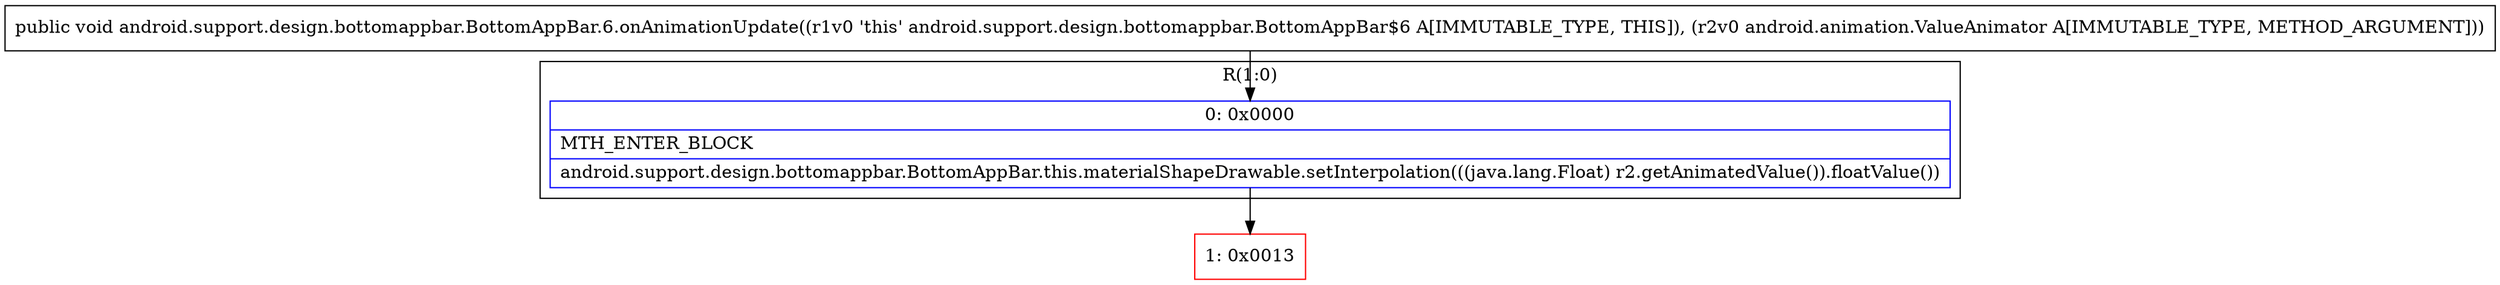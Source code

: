 digraph "CFG forandroid.support.design.bottomappbar.BottomAppBar.6.onAnimationUpdate(Landroid\/animation\/ValueAnimator;)V" {
subgraph cluster_Region_1315352337 {
label = "R(1:0)";
node [shape=record,color=blue];
Node_0 [shape=record,label="{0\:\ 0x0000|MTH_ENTER_BLOCK\l|android.support.design.bottomappbar.BottomAppBar.this.materialShapeDrawable.setInterpolation(((java.lang.Float) r2.getAnimatedValue()).floatValue())\l}"];
}
Node_1 [shape=record,color=red,label="{1\:\ 0x0013}"];
MethodNode[shape=record,label="{public void android.support.design.bottomappbar.BottomAppBar.6.onAnimationUpdate((r1v0 'this' android.support.design.bottomappbar.BottomAppBar$6 A[IMMUTABLE_TYPE, THIS]), (r2v0 android.animation.ValueAnimator A[IMMUTABLE_TYPE, METHOD_ARGUMENT])) }"];
MethodNode -> Node_0;
Node_0 -> Node_1;
}

